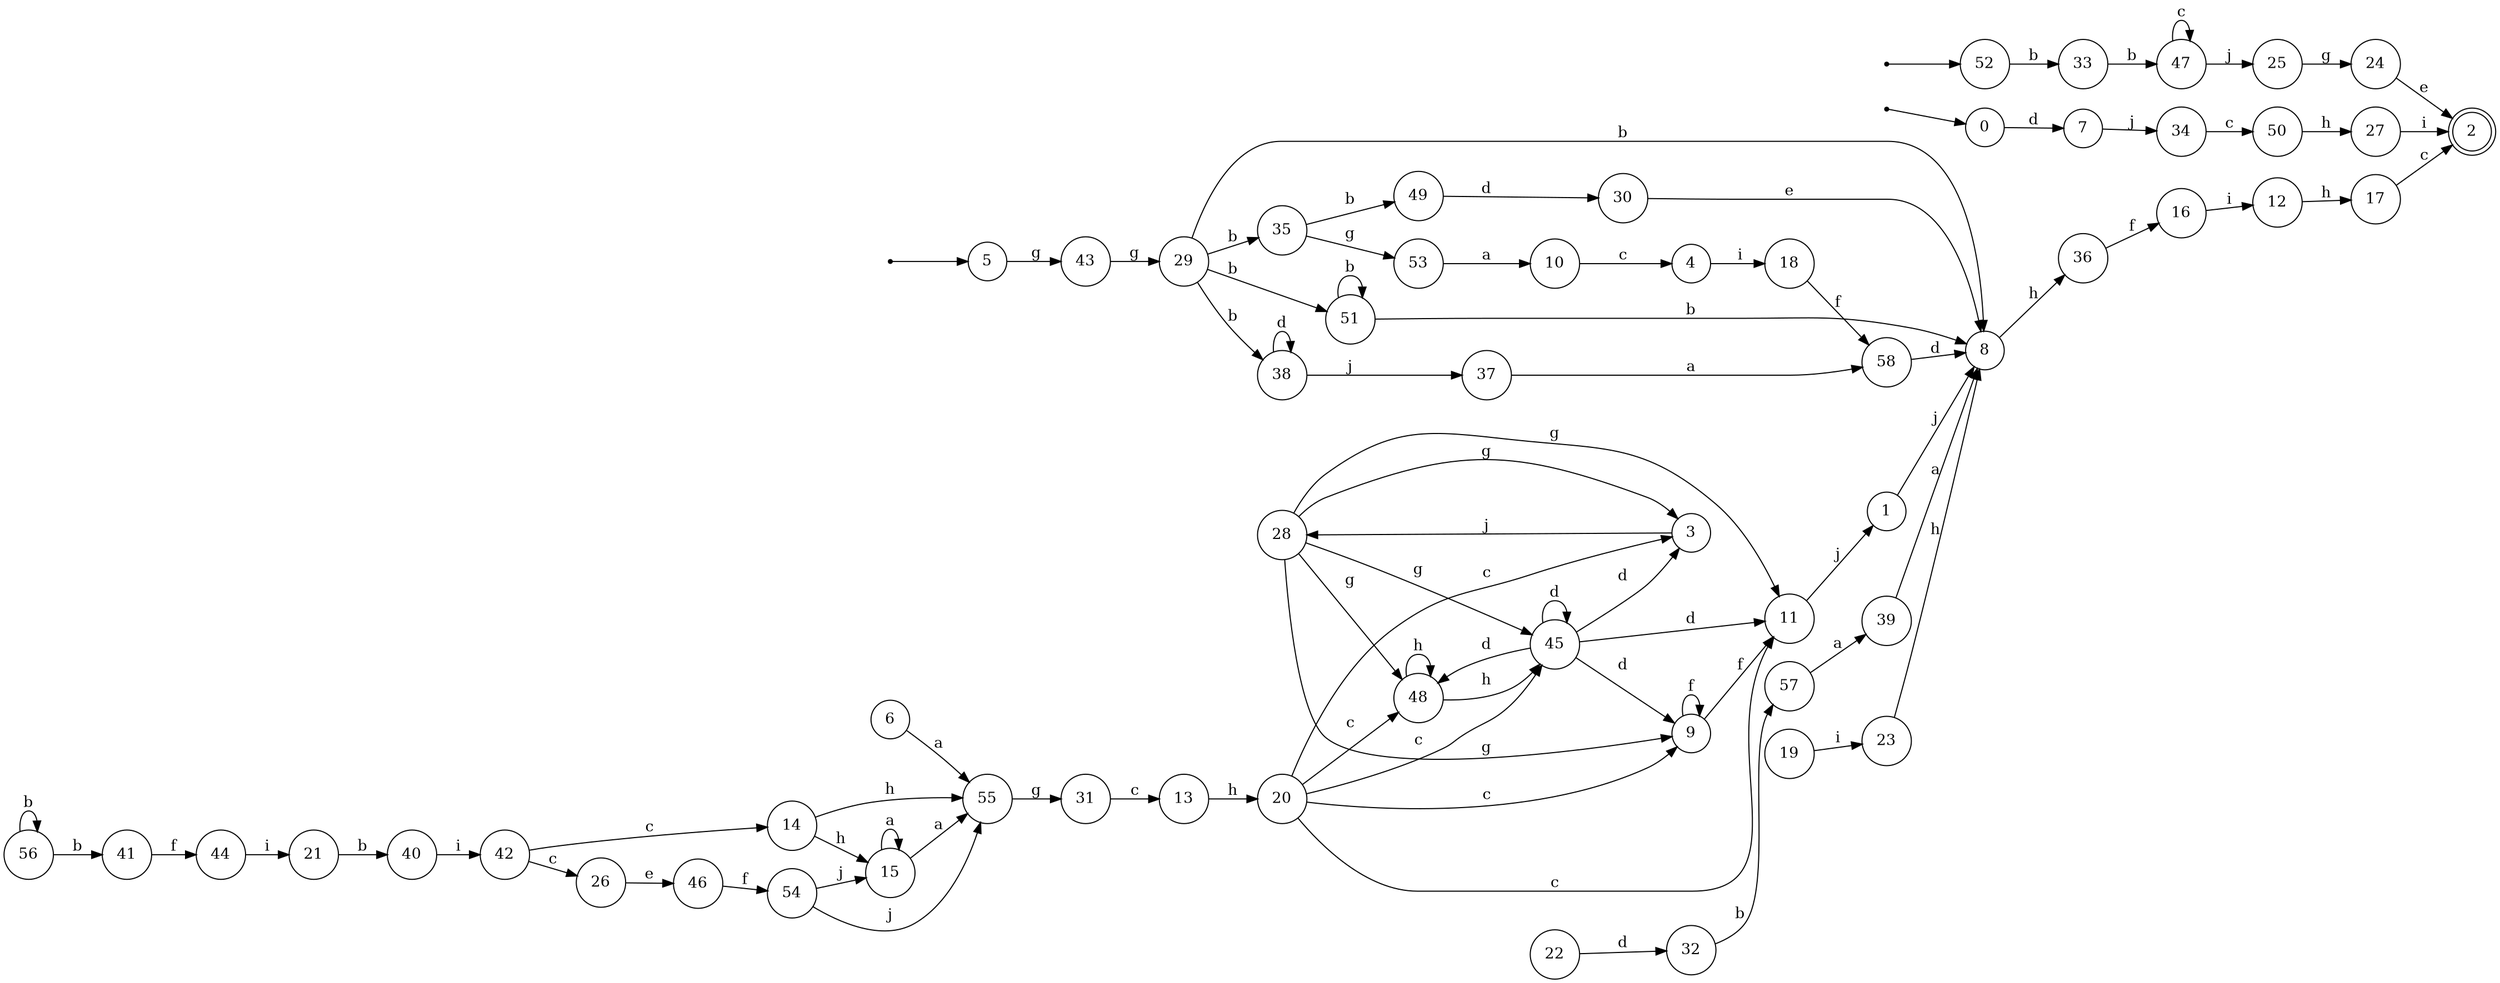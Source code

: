 digraph {
	rankdir = LR;
	size = "30,20";
	node [shape = point]; "dummy0"
	node [shape = circle]; "52"
	"dummy0" -> "52";
	node [shape = point]; "dummy1"
	node [shape = circle]; "5"
	"dummy1" -> "5";
	node [shape = point]; "dummy2"
	node [shape = circle]; "0"
	"dummy2" -> "0";
	node [shape = circle]; "30";
	node [shape = circle]; "34";
	node [shape = circle]; "7";
	node [shape = circle]; "40";
	node [shape = circle]; "13";
	node [shape = circle]; "37";
	node [shape = circle]; "58";
	node [shape = circle]; "50";
	node [shape = circle]; "28";
	node [shape = circle]; "9";
	node [shape = circle]; "26";
	node [shape = circle]; "56";
	node [shape = circle]; "10";
	node [shape = circle]; "24";
	node [shape = circle]; "1";
	node [shape = circle]; "18";
	node [shape = circle]; "3";
	node [shape = circle]; "16";
	node [shape = circle]; "49";
	node [shape = circle]; "39";
	node [shape = circle]; "41";
	node [shape = circle]; "42";
	node [shape = circle]; "14";
	node [shape = circle]; "47";
	node [shape = circle]; "27";
	node [shape = circle]; "25";
	node [shape = circle]; "44";
	node [shape = circle]; "55";
	node [shape = circle]; "31";
	node [shape = circle]; "33";
	node [shape = circle]; "19";
	node [shape = doublecircle]; "2";
	node [shape = circle]; "36";
	node [shape = circle]; "35";
	node [shape = circle]; "48";
	node [shape = circle]; "11";
	node [shape = circle]; "23";
	node [shape = circle]; "12";
	node [shape = circle]; "46";
	node [shape = circle]; "20";
	node [shape = circle]; "38";
	node [shape = circle]; "53";
	node [shape = circle]; "57";
	node [shape = circle]; "51";
	node [shape = circle]; "22";
	node [shape = circle]; "8";
	node [shape = circle]; "17";
	node [shape = circle]; "21";
	node [shape = circle]; "6";
	node [shape = circle]; "45";
	node [shape = circle]; "15";
	node [shape = circle]; "54";
	node [shape = circle]; "4";
	node [shape = circle]; "29";
	node [shape = circle]; "43";
	node [shape = circle]; "32";
	"28" -> "45" [label = "g"];
	"28" -> "9" [label = "g"];
	"28" -> "48" [label = "g"];
	"28" -> "11" [label = "g"];
	"28" -> "3" [label = "g"];
	"31" -> "13" [label = "c"];
	"52" -> "33" [label = "b"];
	"22" -> "32" [label = "d"];
	"6" -> "55" [label = "a"];
	"11" -> "1" [label = "j"];
	"3" -> "28" [label = "j"];
	"26" -> "46" [label = "e"];
	"41" -> "44" [label = "f"];
	"58" -> "8" [label = "d"];
	"44" -> "21" [label = "i"];
	"16" -> "12" [label = "i"];
	"55" -> "31" [label = "g"];
	"32" -> "57" [label = "b"];
	"1" -> "8" [label = "j"];
	"20" -> "3" [label = "c"];
	"20" -> "9" [label = "c"];
	"20" -> "11" [label = "c"];
	"20" -> "45" [label = "c"];
	"20" -> "48" [label = "c"];
	"7" -> "34" [label = "j"];
	"53" -> "10" [label = "a"];
	"56" -> "41" [label = "b"];
	"56" -> "56" [label = "b"];
	"30" -> "8" [label = "e"];
	"27" -> "2" [label = "i"];
	"29" -> "38" [label = "b"];
	"29" -> "35" [label = "b"];
	"29" -> "8" [label = "b"];
	"29" -> "51" [label = "b"];
	"5" -> "43" [label = "g"];
	"9" -> "9" [label = "f"];
	"9" -> "11" [label = "f"];
	"46" -> "54" [label = "f"];
	"47" -> "47" [label = "c"];
	"47" -> "25" [label = "j"];
	"54" -> "15" [label = "j"];
	"54" -> "55" [label = "j"];
	"4" -> "18" [label = "i"];
	"10" -> "4" [label = "c"];
	"39" -> "8" [label = "a"];
	"50" -> "27" [label = "h"];
	"13" -> "20" [label = "h"];
	"57" -> "39" [label = "a"];
	"42" -> "14" [label = "c"];
	"42" -> "26" [label = "c"];
	"33" -> "47" [label = "b"];
	"51" -> "51" [label = "b"];
	"51" -> "8" [label = "b"];
	"25" -> "24" [label = "g"];
	"14" -> "15" [label = "h"];
	"14" -> "55" [label = "h"];
	"37" -> "58" [label = "a"];
	"45" -> "3" [label = "d"];
	"45" -> "9" [label = "d"];
	"45" -> "48" [label = "d"];
	"45" -> "11" [label = "d"];
	"45" -> "45" [label = "d"];
	"12" -> "17" [label = "h"];
	"34" -> "50" [label = "c"];
	"35" -> "53" [label = "g"];
	"35" -> "49" [label = "b"];
	"19" -> "23" [label = "i"];
	"23" -> "8" [label = "h"];
	"21" -> "40" [label = "b"];
	"18" -> "58" [label = "f"];
	"38" -> "38" [label = "d"];
	"38" -> "37" [label = "j"];
	"17" -> "2" [label = "c"];
	"40" -> "42" [label = "i"];
	"8" -> "36" [label = "h"];
	"36" -> "16" [label = "f"];
	"49" -> "30" [label = "d"];
	"48" -> "45" [label = "h"];
	"48" -> "48" [label = "h"];
	"43" -> "29" [label = "g"];
	"15" -> "15" [label = "a"];
	"15" -> "55" [label = "a"];
	"24" -> "2" [label = "e"];
	"0" -> "7" [label = "d"];
}